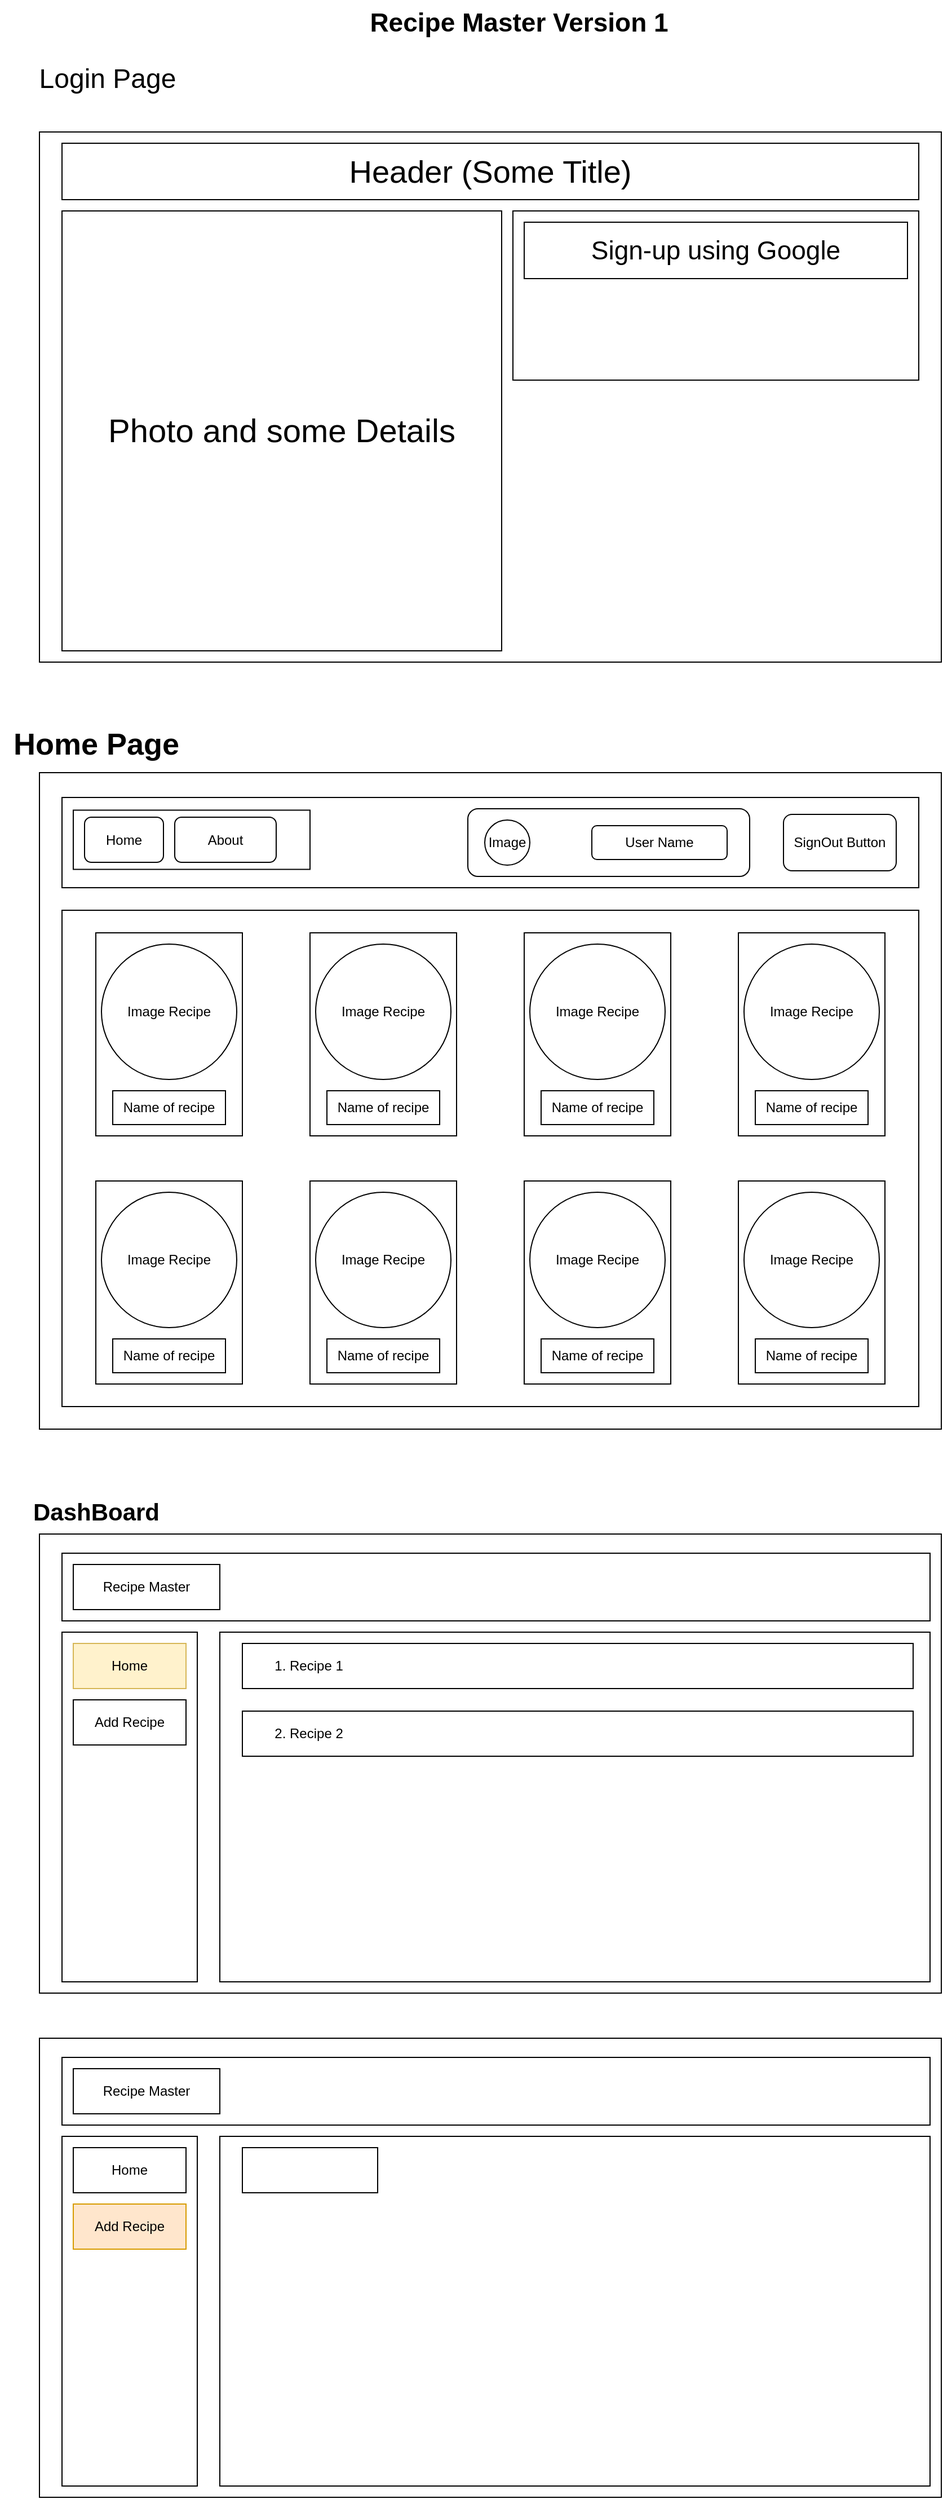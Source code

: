 <mxfile version="21.6.1" type="device">
  <diagram name="Page-1" id="_l2yeCVd4n4NMQlvTvqK">
    <mxGraphModel dx="1886" dy="655" grid="1" gridSize="10" guides="1" tooltips="1" connect="1" arrows="1" fold="1" page="1" pageScale="1" pageWidth="850" pageHeight="1100" math="0" shadow="0">
      <root>
        <mxCell id="0" />
        <mxCell id="1" parent="0" />
        <mxCell id="22xCsjsSkhHzYHTU6DBl-1" value="&lt;font style=&quot;font-size: 24px;&quot;&gt;Login Page&lt;/font&gt;" style="text;html=1;align=center;verticalAlign=middle;resizable=0;points=[];autosize=1;strokeColor=none;fillColor=none;" parent="1" vertex="1">
          <mxGeometry x="-10" y="53" width="140" height="40" as="geometry" />
        </mxCell>
        <mxCell id="22xCsjsSkhHzYHTU6DBl-2" value="" style="rounded=0;whiteSpace=wrap;html=1;" parent="1" vertex="1">
          <mxGeometry y="120" width="800" height="470" as="geometry" />
        </mxCell>
        <mxCell id="22xCsjsSkhHzYHTU6DBl-3" value="&lt;font style=&quot;font-size: 28px;&quot;&gt;Header (Some Title)&lt;/font&gt;" style="rounded=0;whiteSpace=wrap;html=1;" parent="1" vertex="1">
          <mxGeometry x="20" y="130" width="760" height="50" as="geometry" />
        </mxCell>
        <mxCell id="22xCsjsSkhHzYHTU6DBl-6" value="&lt;font style=&quot;font-size: 29px;&quot;&gt;Photo and some Details&lt;/font&gt;" style="whiteSpace=wrap;html=1;aspect=fixed;" parent="1" vertex="1">
          <mxGeometry x="20" y="190" width="390" height="390" as="geometry" />
        </mxCell>
        <mxCell id="22xCsjsSkhHzYHTU6DBl-8" value="" style="rounded=0;whiteSpace=wrap;html=1;" parent="1" vertex="1">
          <mxGeometry x="420" y="190" width="360" height="150" as="geometry" />
        </mxCell>
        <mxCell id="22xCsjsSkhHzYHTU6DBl-9" value="&lt;font style=&quot;font-size: 23px;&quot;&gt;Sign-up using Google&lt;/font&gt;" style="rounded=0;whiteSpace=wrap;html=1;" parent="1" vertex="1">
          <mxGeometry x="430" y="200" width="340" height="50" as="geometry" />
        </mxCell>
        <mxCell id="22xCsjsSkhHzYHTU6DBl-13" value="Recipe Master Version 1" style="text;html=1;align=center;verticalAlign=middle;resizable=0;points=[];autosize=1;strokeColor=none;fillColor=none;fontSize=23;fontStyle=1" parent="1" vertex="1">
          <mxGeometry x="280" y="3" width="290" height="40" as="geometry" />
        </mxCell>
        <mxCell id="22xCsjsSkhHzYHTU6DBl-14" value="&lt;font style=&quot;font-size: 27px;&quot;&gt;&lt;b&gt;Home Page&lt;/b&gt;&lt;/font&gt;" style="text;html=1;align=center;verticalAlign=middle;resizable=0;points=[];autosize=1;strokeColor=none;fillColor=none;" parent="1" vertex="1">
          <mxGeometry x="-35" y="638" width="170" height="50" as="geometry" />
        </mxCell>
        <mxCell id="22xCsjsSkhHzYHTU6DBl-15" value="" style="rounded=0;whiteSpace=wrap;html=1;" parent="1" vertex="1">
          <mxGeometry y="688" width="800" height="582" as="geometry" />
        </mxCell>
        <mxCell id="md5Ru26CJLfsGWZBAN7Q-1" value="" style="rounded=0;whiteSpace=wrap;html=1;" vertex="1" parent="1">
          <mxGeometry x="20" y="710" width="760" height="80" as="geometry" />
        </mxCell>
        <mxCell id="md5Ru26CJLfsGWZBAN7Q-2" value="" style="rounded=1;whiteSpace=wrap;html=1;" vertex="1" parent="1">
          <mxGeometry x="380" y="720" width="250" height="60" as="geometry" />
        </mxCell>
        <mxCell id="md5Ru26CJLfsGWZBAN7Q-3" value="SignOut Button" style="rounded=1;whiteSpace=wrap;html=1;" vertex="1" parent="1">
          <mxGeometry x="660" y="725" width="100" height="50" as="geometry" />
        </mxCell>
        <mxCell id="md5Ru26CJLfsGWZBAN7Q-4" value="User Name" style="rounded=1;whiteSpace=wrap;html=1;" vertex="1" parent="1">
          <mxGeometry x="490" y="735" width="120" height="30" as="geometry" />
        </mxCell>
        <mxCell id="md5Ru26CJLfsGWZBAN7Q-5" value="Image" style="ellipse;whiteSpace=wrap;html=1;aspect=fixed;" vertex="1" parent="1">
          <mxGeometry x="395" y="730" width="40" height="40" as="geometry" />
        </mxCell>
        <mxCell id="md5Ru26CJLfsGWZBAN7Q-6" value="" style="rounded=0;whiteSpace=wrap;html=1;" vertex="1" parent="1">
          <mxGeometry x="30" y="721.25" width="210" height="52.5" as="geometry" />
        </mxCell>
        <mxCell id="md5Ru26CJLfsGWZBAN7Q-7" value="Home" style="rounded=1;whiteSpace=wrap;html=1;" vertex="1" parent="1">
          <mxGeometry x="40" y="727.5" width="70" height="40" as="geometry" />
        </mxCell>
        <mxCell id="md5Ru26CJLfsGWZBAN7Q-8" value="About" style="rounded=1;whiteSpace=wrap;html=1;" vertex="1" parent="1">
          <mxGeometry x="120" y="727.5" width="90" height="40" as="geometry" />
        </mxCell>
        <mxCell id="md5Ru26CJLfsGWZBAN7Q-9" value="" style="rounded=0;whiteSpace=wrap;html=1;" vertex="1" parent="1">
          <mxGeometry x="20" y="810" width="760" height="440" as="geometry" />
        </mxCell>
        <mxCell id="md5Ru26CJLfsGWZBAN7Q-10" value="" style="rounded=0;whiteSpace=wrap;html=1;" vertex="1" parent="1">
          <mxGeometry x="50" y="830" width="130" height="180" as="geometry" />
        </mxCell>
        <mxCell id="md5Ru26CJLfsGWZBAN7Q-11" value="" style="rounded=0;whiteSpace=wrap;html=1;" vertex="1" parent="1">
          <mxGeometry x="240" y="830" width="130" height="180" as="geometry" />
        </mxCell>
        <mxCell id="md5Ru26CJLfsGWZBAN7Q-12" value="" style="rounded=0;whiteSpace=wrap;html=1;" vertex="1" parent="1">
          <mxGeometry x="430" y="830" width="130" height="180" as="geometry" />
        </mxCell>
        <mxCell id="md5Ru26CJLfsGWZBAN7Q-13" value="" style="rounded=0;whiteSpace=wrap;html=1;" vertex="1" parent="1">
          <mxGeometry x="620" y="830" width="130" height="180" as="geometry" />
        </mxCell>
        <mxCell id="md5Ru26CJLfsGWZBAN7Q-14" value="" style="rounded=0;whiteSpace=wrap;html=1;" vertex="1" parent="1">
          <mxGeometry x="620" y="1050" width="130" height="180" as="geometry" />
        </mxCell>
        <mxCell id="md5Ru26CJLfsGWZBAN7Q-15" value="" style="rounded=0;whiteSpace=wrap;html=1;" vertex="1" parent="1">
          <mxGeometry x="50" y="1050" width="130" height="180" as="geometry" />
        </mxCell>
        <mxCell id="md5Ru26CJLfsGWZBAN7Q-16" value="" style="rounded=0;whiteSpace=wrap;html=1;" vertex="1" parent="1">
          <mxGeometry x="240" y="1050" width="130" height="180" as="geometry" />
        </mxCell>
        <mxCell id="md5Ru26CJLfsGWZBAN7Q-17" value="" style="rounded=0;whiteSpace=wrap;html=1;" vertex="1" parent="1">
          <mxGeometry x="430" y="1050" width="130" height="180" as="geometry" />
        </mxCell>
        <mxCell id="md5Ru26CJLfsGWZBAN7Q-18" value="Image Recipe" style="ellipse;whiteSpace=wrap;html=1;aspect=fixed;" vertex="1" parent="1">
          <mxGeometry x="55" y="840" width="120" height="120" as="geometry" />
        </mxCell>
        <mxCell id="md5Ru26CJLfsGWZBAN7Q-19" value="Name of recipe" style="rounded=0;whiteSpace=wrap;html=1;" vertex="1" parent="1">
          <mxGeometry x="65" y="970" width="100" height="30" as="geometry" />
        </mxCell>
        <mxCell id="md5Ru26CJLfsGWZBAN7Q-20" value="Image Recipe" style="ellipse;whiteSpace=wrap;html=1;aspect=fixed;" vertex="1" parent="1">
          <mxGeometry x="245" y="840" width="120" height="120" as="geometry" />
        </mxCell>
        <mxCell id="md5Ru26CJLfsGWZBAN7Q-21" value="Name of recipe" style="rounded=0;whiteSpace=wrap;html=1;" vertex="1" parent="1">
          <mxGeometry x="255" y="970" width="100" height="30" as="geometry" />
        </mxCell>
        <mxCell id="md5Ru26CJLfsGWZBAN7Q-24" value="Image Recipe" style="ellipse;whiteSpace=wrap;html=1;aspect=fixed;" vertex="1" parent="1">
          <mxGeometry x="435" y="840" width="120" height="120" as="geometry" />
        </mxCell>
        <mxCell id="md5Ru26CJLfsGWZBAN7Q-25" value="Name of recipe" style="rounded=0;whiteSpace=wrap;html=1;" vertex="1" parent="1">
          <mxGeometry x="445" y="970" width="100" height="30" as="geometry" />
        </mxCell>
        <mxCell id="md5Ru26CJLfsGWZBAN7Q-26" value="Image Recipe" style="ellipse;whiteSpace=wrap;html=1;aspect=fixed;" vertex="1" parent="1">
          <mxGeometry x="625" y="840" width="120" height="120" as="geometry" />
        </mxCell>
        <mxCell id="md5Ru26CJLfsGWZBAN7Q-27" value="Name of recipe" style="rounded=0;whiteSpace=wrap;html=1;" vertex="1" parent="1">
          <mxGeometry x="635" y="970" width="100" height="30" as="geometry" />
        </mxCell>
        <mxCell id="md5Ru26CJLfsGWZBAN7Q-28" value="Image Recipe" style="ellipse;whiteSpace=wrap;html=1;aspect=fixed;" vertex="1" parent="1">
          <mxGeometry x="625" y="1060" width="120" height="120" as="geometry" />
        </mxCell>
        <mxCell id="md5Ru26CJLfsGWZBAN7Q-29" value="Name of recipe" style="rounded=0;whiteSpace=wrap;html=1;" vertex="1" parent="1">
          <mxGeometry x="635" y="1190" width="100" height="30" as="geometry" />
        </mxCell>
        <mxCell id="md5Ru26CJLfsGWZBAN7Q-30" value="Image Recipe" style="ellipse;whiteSpace=wrap;html=1;aspect=fixed;" vertex="1" parent="1">
          <mxGeometry x="435" y="1060" width="120" height="120" as="geometry" />
        </mxCell>
        <mxCell id="md5Ru26CJLfsGWZBAN7Q-31" value="Name of recipe" style="rounded=0;whiteSpace=wrap;html=1;" vertex="1" parent="1">
          <mxGeometry x="445" y="1190" width="100" height="30" as="geometry" />
        </mxCell>
        <mxCell id="md5Ru26CJLfsGWZBAN7Q-32" value="Image Recipe" style="ellipse;whiteSpace=wrap;html=1;aspect=fixed;" vertex="1" parent="1">
          <mxGeometry x="245" y="1060" width="120" height="120" as="geometry" />
        </mxCell>
        <mxCell id="md5Ru26CJLfsGWZBAN7Q-33" value="Name of recipe" style="rounded=0;whiteSpace=wrap;html=1;" vertex="1" parent="1">
          <mxGeometry x="255" y="1190" width="100" height="30" as="geometry" />
        </mxCell>
        <mxCell id="md5Ru26CJLfsGWZBAN7Q-34" value="Image Recipe" style="ellipse;whiteSpace=wrap;html=1;aspect=fixed;" vertex="1" parent="1">
          <mxGeometry x="55" y="1060" width="120" height="120" as="geometry" />
        </mxCell>
        <mxCell id="md5Ru26CJLfsGWZBAN7Q-35" value="Name of recipe" style="rounded=0;whiteSpace=wrap;html=1;" vertex="1" parent="1">
          <mxGeometry x="65" y="1190" width="100" height="30" as="geometry" />
        </mxCell>
        <mxCell id="md5Ru26CJLfsGWZBAN7Q-36" value="&lt;font style=&quot;font-size: 21px;&quot;&gt;&lt;b&gt;DashBoard&lt;/b&gt;&lt;/font&gt;" style="text;html=1;align=center;verticalAlign=middle;resizable=0;points=[];autosize=1;strokeColor=none;fillColor=none;" vertex="1" parent="1">
          <mxGeometry x="-20" y="1323" width="140" height="40" as="geometry" />
        </mxCell>
        <mxCell id="md5Ru26CJLfsGWZBAN7Q-37" value="" style="rounded=0;whiteSpace=wrap;html=1;" vertex="1" parent="1">
          <mxGeometry y="1363" width="800" height="407" as="geometry" />
        </mxCell>
        <mxCell id="md5Ru26CJLfsGWZBAN7Q-38" value="" style="rounded=0;whiteSpace=wrap;html=1;" vertex="1" parent="1">
          <mxGeometry x="20" y="1380" width="770" height="60" as="geometry" />
        </mxCell>
        <mxCell id="md5Ru26CJLfsGWZBAN7Q-39" value="" style="rounded=0;whiteSpace=wrap;html=1;" vertex="1" parent="1">
          <mxGeometry x="20" y="1450" width="120" height="310" as="geometry" />
        </mxCell>
        <mxCell id="md5Ru26CJLfsGWZBAN7Q-40" value="" style="rounded=0;whiteSpace=wrap;html=1;" vertex="1" parent="1">
          <mxGeometry x="160" y="1450" width="630" height="310" as="geometry" />
        </mxCell>
        <mxCell id="md5Ru26CJLfsGWZBAN7Q-41" value="Home" style="rounded=0;whiteSpace=wrap;html=1;fillColor=#fff2cc;strokeColor=#d6b656;" vertex="1" parent="1">
          <mxGeometry x="30" y="1460" width="100" height="40" as="geometry" />
        </mxCell>
        <mxCell id="md5Ru26CJLfsGWZBAN7Q-42" value="Add Recipe" style="rounded=0;whiteSpace=wrap;html=1;" vertex="1" parent="1">
          <mxGeometry x="30" y="1510" width="100" height="40" as="geometry" />
        </mxCell>
        <mxCell id="md5Ru26CJLfsGWZBAN7Q-44" value="Recipe Master" style="rounded=0;whiteSpace=wrap;html=1;" vertex="1" parent="1">
          <mxGeometry x="30" y="1390" width="130" height="40" as="geometry" />
        </mxCell>
        <mxCell id="md5Ru26CJLfsGWZBAN7Q-47" value="&lt;span style=&quot;white-space: pre;&quot;&gt;&#x9;&lt;/span&gt;1. Recipe 1" style="rounded=0;whiteSpace=wrap;html=1;align=left;" vertex="1" parent="1">
          <mxGeometry x="180" y="1460" width="595" height="40" as="geometry" />
        </mxCell>
        <mxCell id="md5Ru26CJLfsGWZBAN7Q-48" value="&lt;span style=&quot;white-space: pre;&quot;&gt;&#x9;&lt;/span&gt;2. Recipe 2" style="rounded=0;whiteSpace=wrap;html=1;align=left;" vertex="1" parent="1">
          <mxGeometry x="180" y="1520" width="595" height="40" as="geometry" />
        </mxCell>
        <mxCell id="md5Ru26CJLfsGWZBAN7Q-49" value="" style="rounded=0;whiteSpace=wrap;html=1;" vertex="1" parent="1">
          <mxGeometry y="1810" width="800" height="407" as="geometry" />
        </mxCell>
        <mxCell id="md5Ru26CJLfsGWZBAN7Q-50" value="" style="rounded=0;whiteSpace=wrap;html=1;" vertex="1" parent="1">
          <mxGeometry x="20" y="1827" width="770" height="60" as="geometry" />
        </mxCell>
        <mxCell id="md5Ru26CJLfsGWZBAN7Q-51" value="" style="rounded=0;whiteSpace=wrap;html=1;" vertex="1" parent="1">
          <mxGeometry x="20" y="1897" width="120" height="310" as="geometry" />
        </mxCell>
        <mxCell id="md5Ru26CJLfsGWZBAN7Q-52" value="" style="rounded=0;whiteSpace=wrap;html=1;" vertex="1" parent="1">
          <mxGeometry x="160" y="1897" width="630" height="310" as="geometry" />
        </mxCell>
        <mxCell id="md5Ru26CJLfsGWZBAN7Q-53" value="Home" style="rounded=0;whiteSpace=wrap;html=1;" vertex="1" parent="1">
          <mxGeometry x="30" y="1907" width="100" height="40" as="geometry" />
        </mxCell>
        <mxCell id="md5Ru26CJLfsGWZBAN7Q-54" value="Add Recipe" style="rounded=0;whiteSpace=wrap;html=1;fillColor=#ffe6cc;strokeColor=#d79b00;" vertex="1" parent="1">
          <mxGeometry x="30" y="1957" width="100" height="40" as="geometry" />
        </mxCell>
        <mxCell id="md5Ru26CJLfsGWZBAN7Q-55" value="Recipe Master" style="rounded=0;whiteSpace=wrap;html=1;" vertex="1" parent="1">
          <mxGeometry x="30" y="1837" width="130" height="40" as="geometry" />
        </mxCell>
        <mxCell id="md5Ru26CJLfsGWZBAN7Q-58" value="" style="rounded=0;whiteSpace=wrap;html=1;" vertex="1" parent="1">
          <mxGeometry x="180" y="1907" width="120" height="40" as="geometry" />
        </mxCell>
      </root>
    </mxGraphModel>
  </diagram>
</mxfile>
